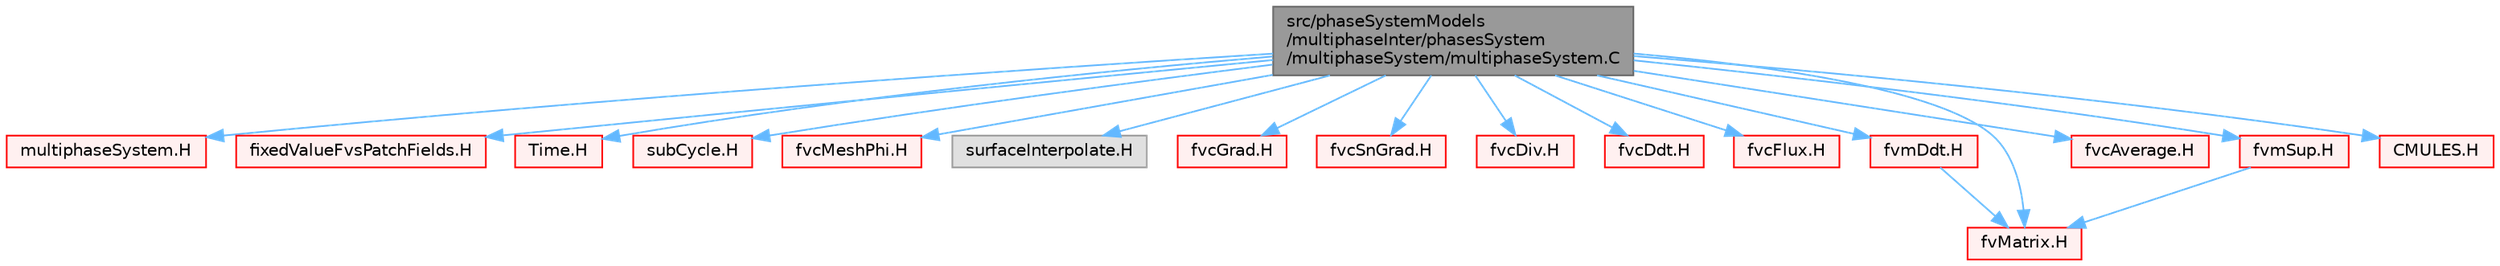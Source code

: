 digraph "src/phaseSystemModels/multiphaseInter/phasesSystem/multiphaseSystem/multiphaseSystem.C"
{
 // LATEX_PDF_SIZE
  bgcolor="transparent";
  edge [fontname=Helvetica,fontsize=10,labelfontname=Helvetica,labelfontsize=10];
  node [fontname=Helvetica,fontsize=10,shape=box,height=0.2,width=0.4];
  Node1 [id="Node000001",label="src/phaseSystemModels\l/multiphaseInter/phasesSystem\l/multiphaseSystem/multiphaseSystem.C",height=0.2,width=0.4,color="gray40", fillcolor="grey60", style="filled", fontcolor="black",tooltip=" "];
  Node1 -> Node2 [id="edge1_Node000001_Node000002",color="steelblue1",style="solid",tooltip=" "];
  Node2 [id="Node000002",label="multiphaseSystem.H",height=0.2,width=0.4,color="red", fillcolor="#FFF0F0", style="filled",URL="$multiphaseInter_2phasesSystem_2multiphaseSystem_2multiphaseSystem_8H.html",tooltip=" "];
  Node1 -> Node407 [id="edge2_Node000001_Node000407",color="steelblue1",style="solid",tooltip=" "];
  Node407 [id="Node000407",label="fixedValueFvsPatchFields.H",height=0.2,width=0.4,color="red", fillcolor="#FFF0F0", style="filled",URL="$fixedValueFvsPatchFields_8H.html",tooltip=" "];
  Node1 -> Node409 [id="edge3_Node000001_Node000409",color="steelblue1",style="solid",tooltip=" "];
  Node409 [id="Node000409",label="Time.H",height=0.2,width=0.4,color="red", fillcolor="#FFF0F0", style="filled",URL="$Time_8H.html",tooltip=" "];
  Node1 -> Node435 [id="edge4_Node000001_Node000435",color="steelblue1",style="solid",tooltip=" "];
  Node435 [id="Node000435",label="subCycle.H",height=0.2,width=0.4,color="red", fillcolor="#FFF0F0", style="filled",URL="$subCycle_8H.html",tooltip=" "];
  Node1 -> Node437 [id="edge5_Node000001_Node000437",color="steelblue1",style="solid",tooltip=" "];
  Node437 [id="Node000437",label="fvcMeshPhi.H",height=0.2,width=0.4,color="red", fillcolor="#FFF0F0", style="filled",URL="$fvcMeshPhi_8H.html",tooltip="Calculate the mesh motion flux and convert fluxes from absolute to relative and back."];
  Node1 -> Node438 [id="edge6_Node000001_Node000438",color="steelblue1",style="solid",tooltip=" "];
  Node438 [id="Node000438",label="surfaceInterpolate.H",height=0.2,width=0.4,color="grey60", fillcolor="#E0E0E0", style="filled",tooltip=" "];
  Node1 -> Node439 [id="edge7_Node000001_Node000439",color="steelblue1",style="solid",tooltip=" "];
  Node439 [id="Node000439",label="fvcGrad.H",height=0.2,width=0.4,color="red", fillcolor="#FFF0F0", style="filled",URL="$fvcGrad_8H.html",tooltip="Calculate the gradient of the given field."];
  Node1 -> Node440 [id="edge8_Node000001_Node000440",color="steelblue1",style="solid",tooltip=" "];
  Node440 [id="Node000440",label="fvcSnGrad.H",height=0.2,width=0.4,color="red", fillcolor="#FFF0F0", style="filled",URL="$fvcSnGrad_8H.html",tooltip="Calculate the snGrad of the given volField."];
  Node1 -> Node441 [id="edge9_Node000001_Node000441",color="steelblue1",style="solid",tooltip=" "];
  Node441 [id="Node000441",label="fvcDiv.H",height=0.2,width=0.4,color="red", fillcolor="#FFF0F0", style="filled",URL="$fvcDiv_8H.html",tooltip="Calculate the divergence of the given field."];
  Node1 -> Node442 [id="edge10_Node000001_Node000442",color="steelblue1",style="solid",tooltip=" "];
  Node442 [id="Node000442",label="fvcDdt.H",height=0.2,width=0.4,color="red", fillcolor="#FFF0F0", style="filled",URL="$fvcDdt_8H.html",tooltip="Calculate the first temporal derivative."];
  Node1 -> Node448 [id="edge11_Node000001_Node000448",color="steelblue1",style="solid",tooltip=" "];
  Node448 [id="Node000448",label="fvcFlux.H",height=0.2,width=0.4,color="red", fillcolor="#FFF0F0", style="filled",URL="$fvcFlux_8H.html",tooltip="Calculate the face-flux of the given field."];
  Node1 -> Node449 [id="edge12_Node000001_Node000449",color="steelblue1",style="solid",tooltip=" "];
  Node449 [id="Node000449",label="fvmDdt.H",height=0.2,width=0.4,color="red", fillcolor="#FFF0F0", style="filled",URL="$fvmDdt_8H.html",tooltip="Calculate the matrix for the first temporal derivative."];
  Node449 -> Node450 [id="edge13_Node000449_Node000450",color="steelblue1",style="solid",tooltip=" "];
  Node450 [id="Node000450",label="fvMatrix.H",height=0.2,width=0.4,color="red", fillcolor="#FFF0F0", style="filled",URL="$fvMatrix_8H.html",tooltip=" "];
  Node1 -> Node456 [id="edge14_Node000001_Node000456",color="steelblue1",style="solid",tooltip=" "];
  Node456 [id="Node000456",label="fvcAverage.H",height=0.2,width=0.4,color="red", fillcolor="#FFF0F0", style="filled",URL="$fvcAverage_8H.html",tooltip="Area-weighted average a surfaceField creating a volField."];
  Node1 -> Node450 [id="edge15_Node000001_Node000450",color="steelblue1",style="solid",tooltip=" "];
  Node1 -> Node457 [id="edge16_Node000001_Node000457",color="steelblue1",style="solid",tooltip=" "];
  Node457 [id="Node000457",label="fvmSup.H",height=0.2,width=0.4,color="red", fillcolor="#FFF0F0", style="filled",URL="$fvmSup_8H.html",tooltip="Calculate the finiteVolume matrix for implicit and explicit sources."];
  Node457 -> Node450 [id="edge17_Node000457_Node000450",color="steelblue1",style="solid",tooltip=" "];
  Node1 -> Node458 [id="edge18_Node000001_Node000458",color="steelblue1",style="solid",tooltip=" "];
  Node458 [id="Node000458",label="CMULES.H",height=0.2,width=0.4,color="red", fillcolor="#FFF0F0", style="filled",URL="$CMULES_8H.html",tooltip="CMULES: Multidimensional universal limiter for explicit corrected implicit solution."];
}
